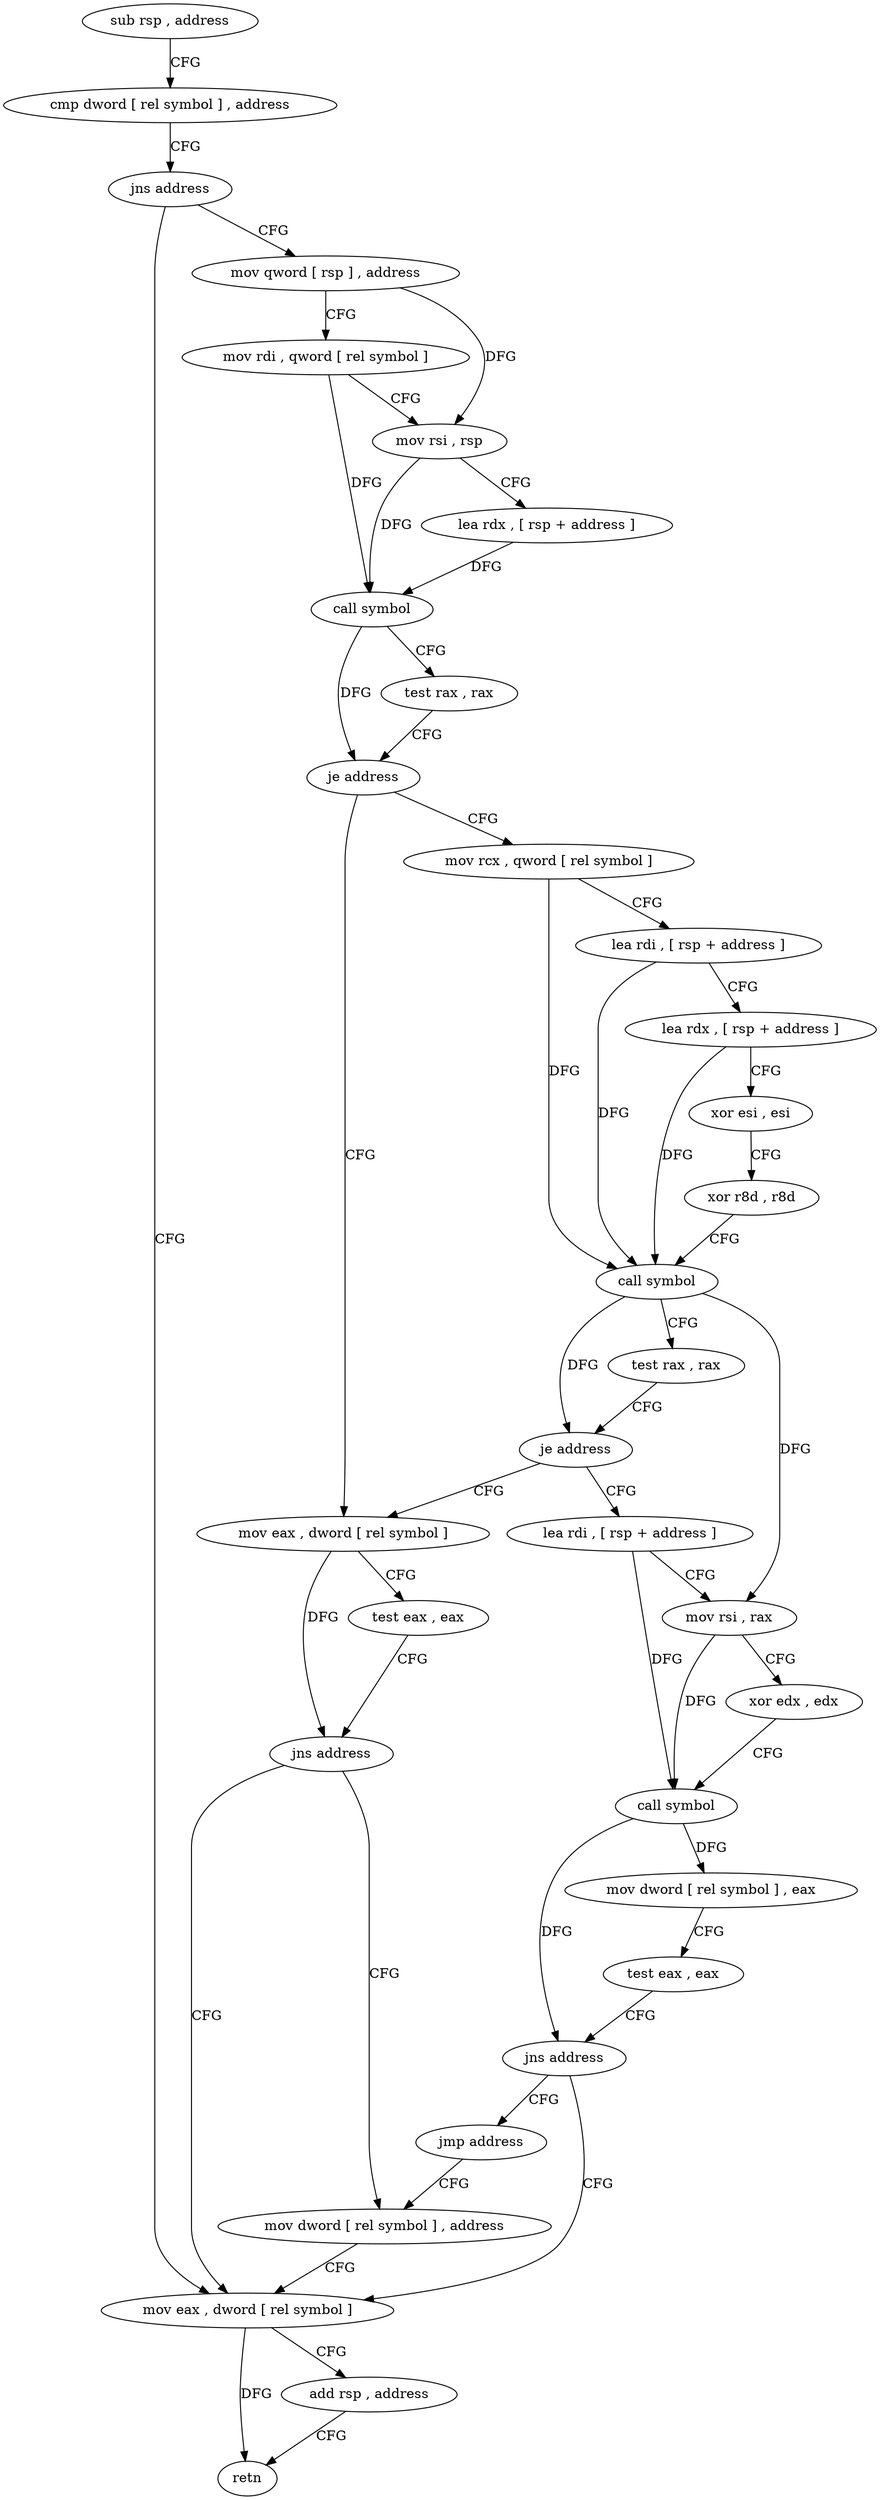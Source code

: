 digraph "func" {
"4232464" [label = "sub rsp , address" ]
"4232471" [label = "cmp dword [ rel symbol ] , address" ]
"4232478" [label = "jns address" ]
"4232592" [label = "mov eax , dword [ rel symbol ]" ]
"4232480" [label = "mov qword [ rsp ] , address" ]
"4232598" [label = "add rsp , address" ]
"4232605" [label = "retn" ]
"4232488" [label = "mov rdi , qword [ rel symbol ]" ]
"4232495" [label = "mov rsi , rsp" ]
"4232498" [label = "lea rdx , [ rsp + address ]" ]
"4232503" [label = "call symbol" ]
"4232508" [label = "test rax , rax" ]
"4232511" [label = "je address" ]
"4232572" [label = "mov eax , dword [ rel symbol ]" ]
"4232513" [label = "mov rcx , qword [ rel symbol ]" ]
"4232578" [label = "test eax , eax" ]
"4232580" [label = "jns address" ]
"4232582" [label = "mov dword [ rel symbol ] , address" ]
"4232520" [label = "lea rdi , [ rsp + address ]" ]
"4232525" [label = "lea rdx , [ rsp + address ]" ]
"4232530" [label = "xor esi , esi" ]
"4232532" [label = "xor r8d , r8d" ]
"4232535" [label = "call symbol" ]
"4232540" [label = "test rax , rax" ]
"4232543" [label = "je address" ]
"4232545" [label = "lea rdi , [ rsp + address ]" ]
"4232550" [label = "mov rsi , rax" ]
"4232553" [label = "xor edx , edx" ]
"4232555" [label = "call symbol" ]
"4232560" [label = "mov dword [ rel symbol ] , eax" ]
"4232566" [label = "test eax , eax" ]
"4232568" [label = "jns address" ]
"4232570" [label = "jmp address" ]
"4232464" -> "4232471" [ label = "CFG" ]
"4232471" -> "4232478" [ label = "CFG" ]
"4232478" -> "4232592" [ label = "CFG" ]
"4232478" -> "4232480" [ label = "CFG" ]
"4232592" -> "4232598" [ label = "CFG" ]
"4232592" -> "4232605" [ label = "DFG" ]
"4232480" -> "4232488" [ label = "CFG" ]
"4232480" -> "4232495" [ label = "DFG" ]
"4232598" -> "4232605" [ label = "CFG" ]
"4232488" -> "4232495" [ label = "CFG" ]
"4232488" -> "4232503" [ label = "DFG" ]
"4232495" -> "4232498" [ label = "CFG" ]
"4232495" -> "4232503" [ label = "DFG" ]
"4232498" -> "4232503" [ label = "DFG" ]
"4232503" -> "4232508" [ label = "CFG" ]
"4232503" -> "4232511" [ label = "DFG" ]
"4232508" -> "4232511" [ label = "CFG" ]
"4232511" -> "4232572" [ label = "CFG" ]
"4232511" -> "4232513" [ label = "CFG" ]
"4232572" -> "4232578" [ label = "CFG" ]
"4232572" -> "4232580" [ label = "DFG" ]
"4232513" -> "4232520" [ label = "CFG" ]
"4232513" -> "4232535" [ label = "DFG" ]
"4232578" -> "4232580" [ label = "CFG" ]
"4232580" -> "4232592" [ label = "CFG" ]
"4232580" -> "4232582" [ label = "CFG" ]
"4232582" -> "4232592" [ label = "CFG" ]
"4232520" -> "4232525" [ label = "CFG" ]
"4232520" -> "4232535" [ label = "DFG" ]
"4232525" -> "4232530" [ label = "CFG" ]
"4232525" -> "4232535" [ label = "DFG" ]
"4232530" -> "4232532" [ label = "CFG" ]
"4232532" -> "4232535" [ label = "CFG" ]
"4232535" -> "4232540" [ label = "CFG" ]
"4232535" -> "4232543" [ label = "DFG" ]
"4232535" -> "4232550" [ label = "DFG" ]
"4232540" -> "4232543" [ label = "CFG" ]
"4232543" -> "4232572" [ label = "CFG" ]
"4232543" -> "4232545" [ label = "CFG" ]
"4232545" -> "4232550" [ label = "CFG" ]
"4232545" -> "4232555" [ label = "DFG" ]
"4232550" -> "4232553" [ label = "CFG" ]
"4232550" -> "4232555" [ label = "DFG" ]
"4232553" -> "4232555" [ label = "CFG" ]
"4232555" -> "4232560" [ label = "DFG" ]
"4232555" -> "4232568" [ label = "DFG" ]
"4232560" -> "4232566" [ label = "CFG" ]
"4232566" -> "4232568" [ label = "CFG" ]
"4232568" -> "4232592" [ label = "CFG" ]
"4232568" -> "4232570" [ label = "CFG" ]
"4232570" -> "4232582" [ label = "CFG" ]
}
